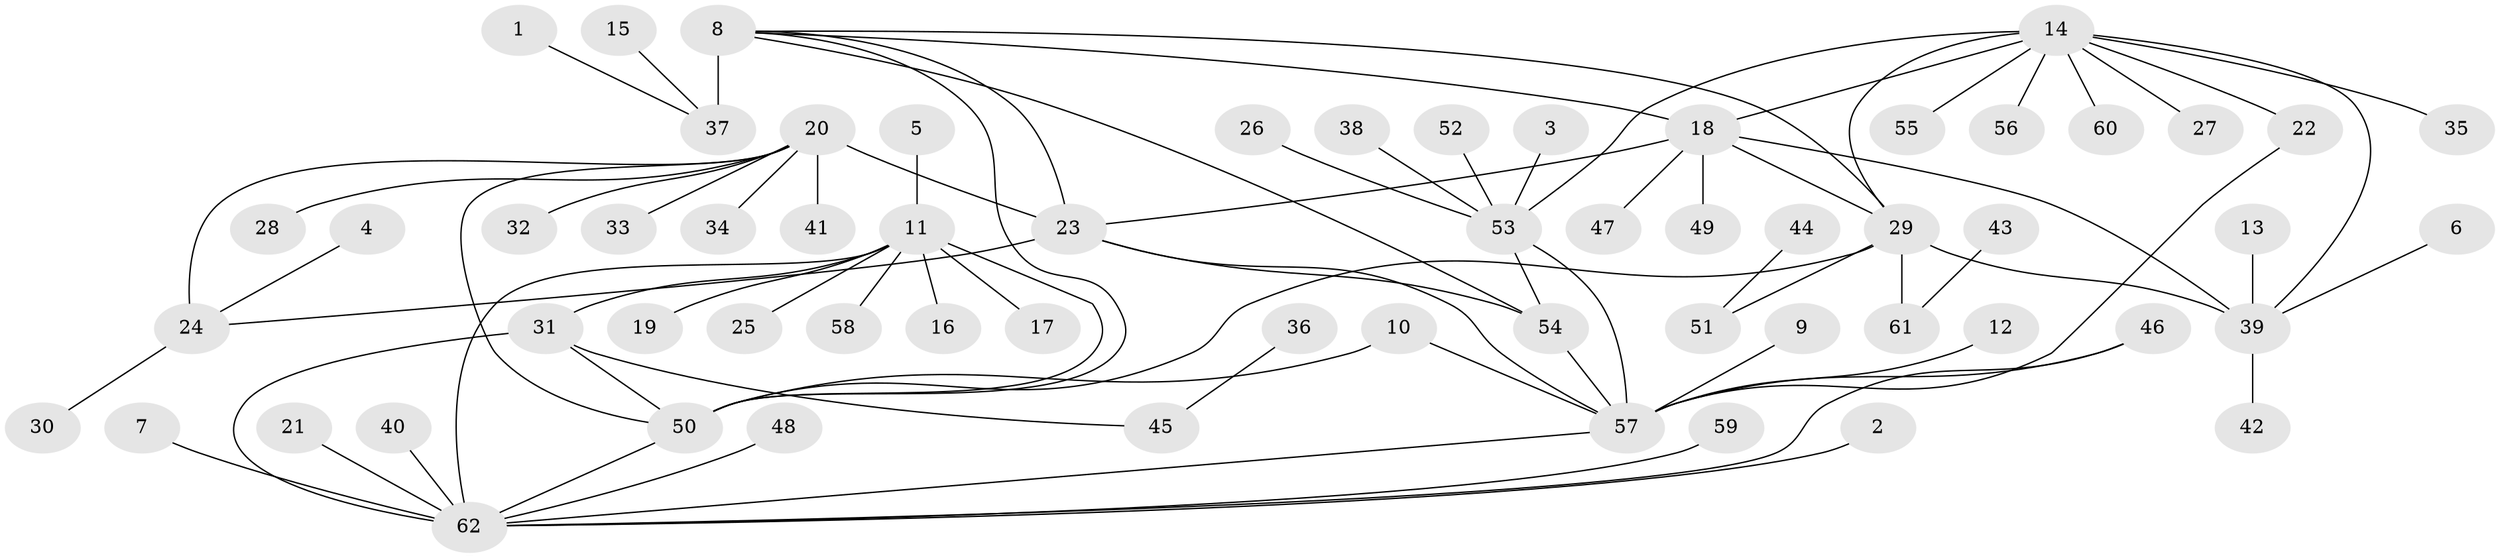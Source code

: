 // original degree distribution, {11: 0.04032258064516129, 8: 0.04032258064516129, 6: 0.03225806451612903, 9: 0.04032258064516129, 7: 0.04032258064516129, 14: 0.008064516129032258, 5: 0.024193548387096774, 10: 0.016129032258064516, 1: 0.6209677419354839, 3: 0.04032258064516129, 2: 0.08064516129032258, 4: 0.016129032258064516}
// Generated by graph-tools (version 1.1) at 2025/02/03/09/25 03:02:37]
// undirected, 62 vertices, 80 edges
graph export_dot {
graph [start="1"]
  node [color=gray90,style=filled];
  1;
  2;
  3;
  4;
  5;
  6;
  7;
  8;
  9;
  10;
  11;
  12;
  13;
  14;
  15;
  16;
  17;
  18;
  19;
  20;
  21;
  22;
  23;
  24;
  25;
  26;
  27;
  28;
  29;
  30;
  31;
  32;
  33;
  34;
  35;
  36;
  37;
  38;
  39;
  40;
  41;
  42;
  43;
  44;
  45;
  46;
  47;
  48;
  49;
  50;
  51;
  52;
  53;
  54;
  55;
  56;
  57;
  58;
  59;
  60;
  61;
  62;
  1 -- 37 [weight=1.0];
  2 -- 62 [weight=1.0];
  3 -- 53 [weight=1.0];
  4 -- 24 [weight=1.0];
  5 -- 11 [weight=1.0];
  6 -- 39 [weight=1.0];
  7 -- 62 [weight=1.0];
  8 -- 18 [weight=1.0];
  8 -- 23 [weight=1.0];
  8 -- 29 [weight=1.0];
  8 -- 37 [weight=8.0];
  8 -- 50 [weight=1.0];
  8 -- 54 [weight=1.0];
  9 -- 57 [weight=1.0];
  10 -- 50 [weight=1.0];
  10 -- 57 [weight=1.0];
  11 -- 16 [weight=1.0];
  11 -- 17 [weight=1.0];
  11 -- 19 [weight=1.0];
  11 -- 25 [weight=1.0];
  11 -- 31 [weight=2.0];
  11 -- 50 [weight=2.0];
  11 -- 58 [weight=1.0];
  11 -- 62 [weight=4.0];
  12 -- 57 [weight=1.0];
  13 -- 39 [weight=1.0];
  14 -- 18 [weight=1.0];
  14 -- 22 [weight=1.0];
  14 -- 27 [weight=1.0];
  14 -- 29 [weight=2.0];
  14 -- 35 [weight=1.0];
  14 -- 39 [weight=2.0];
  14 -- 53 [weight=1.0];
  14 -- 55 [weight=1.0];
  14 -- 56 [weight=1.0];
  14 -- 60 [weight=1.0];
  15 -- 37 [weight=1.0];
  18 -- 23 [weight=1.0];
  18 -- 29 [weight=2.0];
  18 -- 39 [weight=2.0];
  18 -- 47 [weight=1.0];
  18 -- 49 [weight=1.0];
  20 -- 23 [weight=6.0];
  20 -- 24 [weight=3.0];
  20 -- 28 [weight=1.0];
  20 -- 32 [weight=1.0];
  20 -- 33 [weight=1.0];
  20 -- 34 [weight=1.0];
  20 -- 41 [weight=1.0];
  20 -- 50 [weight=1.0];
  21 -- 62 [weight=1.0];
  22 -- 57 [weight=1.0];
  23 -- 24 [weight=2.0];
  23 -- 54 [weight=1.0];
  23 -- 57 [weight=1.0];
  24 -- 30 [weight=1.0];
  26 -- 53 [weight=1.0];
  29 -- 39 [weight=4.0];
  29 -- 50 [weight=1.0];
  29 -- 51 [weight=1.0];
  29 -- 61 [weight=1.0];
  31 -- 45 [weight=1.0];
  31 -- 50 [weight=1.0];
  31 -- 62 [weight=2.0];
  36 -- 45 [weight=1.0];
  38 -- 53 [weight=1.0];
  39 -- 42 [weight=1.0];
  40 -- 62 [weight=1.0];
  43 -- 61 [weight=1.0];
  44 -- 51 [weight=1.0];
  46 -- 57 [weight=1.0];
  46 -- 62 [weight=1.0];
  48 -- 62 [weight=1.0];
  50 -- 62 [weight=2.0];
  52 -- 53 [weight=1.0];
  53 -- 54 [weight=2.0];
  53 -- 57 [weight=6.0];
  54 -- 57 [weight=3.0];
  57 -- 62 [weight=1.0];
  59 -- 62 [weight=1.0];
}
